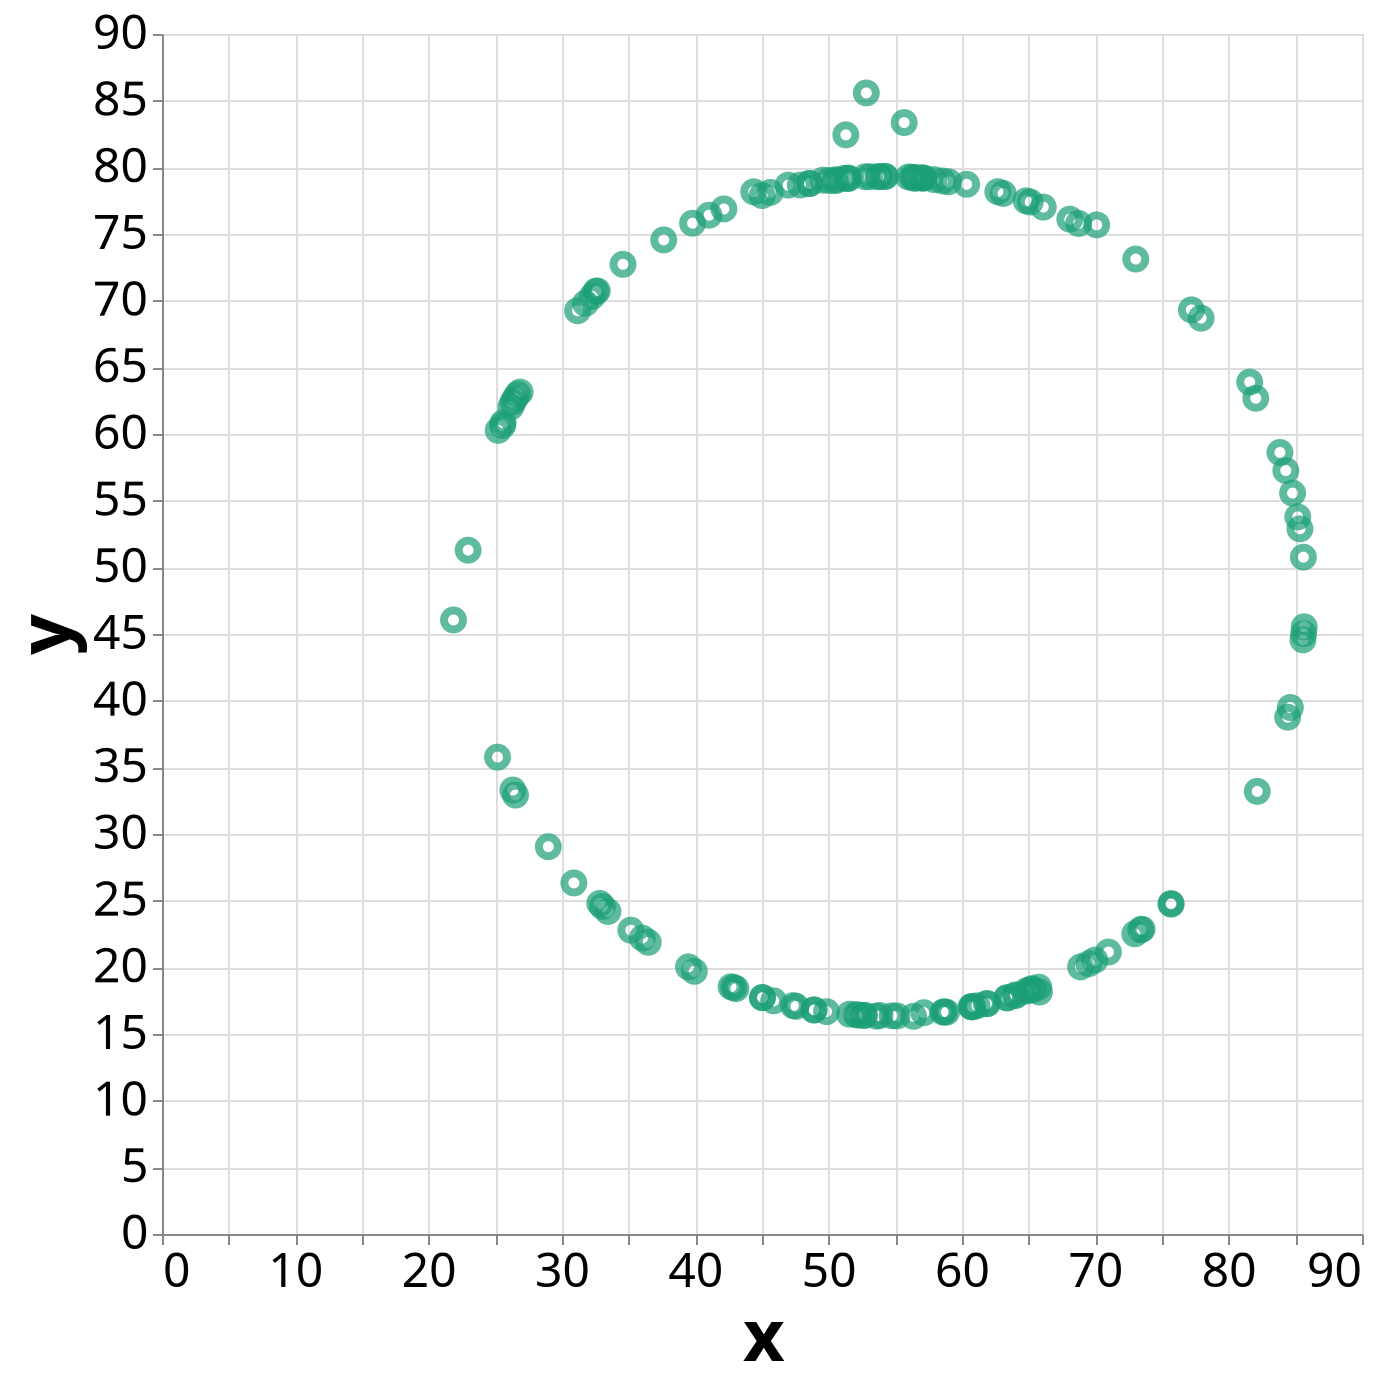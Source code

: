 {
  "config": {
    "view": {
      "width": 400,
      "height": 300
    },
    "mark": {
      "tooltip": null
    },
    "axis": {
      "labelFontSize": 24,
      "titleFontSize": 36
    }
  },
  "data": {
    "name": "data-d4a20a4434b7d7a639d51b6ba86cd730"
  },
  "mark": {
    "type": "point",
    "color": "#1b9e77"
  },
  "encoding": {
    "size": {
      "value": 90
    },
    "strokeWidth": {
      "value": 4
    },
    "x": {
      "type": "quantitative",
      "field": "x"
    },
    "y": {
      "type": "quantitative",
      "field": "y"
    }
  },
  "height": 600,
  "width": 600,
  "$schema": "https://vega.github.io/schema/vega-lite/v5.json",
  "datasets": {
    "data-d4a20a4434b7d7a639d51b6ba86cd730": [
      {
        "dataset": "circle",
        "x": 55.993030151300005,
        "y": 79.27726369770001
      },
      {
        "dataset": "circle",
        "x": 50.0322537946,
        "y": 79.013071199
      },
      {
        "dataset": "circle",
        "x": 51.288458659300005,
        "y": 82.4359398425
      },
      {
        "dataset": "circle",
        "x": 51.170536887299995,
        "y": 79.1652941091
      },
      {
        "dataset": "circle",
        "x": 44.377914528699996,
        "y": 78.1646280036
      },
      {
        "dataset": "circle",
        "x": 45.0102700721,
        "y": 77.8808631153
      },
      {
        "dataset": "circle",
        "x": 48.559816719,
        "y": 78.7883706035
      },
      {
        "dataset": "circle",
        "x": 42.1422682922,
        "y": 76.88063455439999
      },
      {
        "dataset": "circle",
        "x": 41.0269715735,
        "y": 76.4095884613
      },
      {
        "dataset": "circle",
        "x": 34.5753090115,
        "y": 72.7248411845
      },
      {
        "dataset": "circle",
        "x": 31.1686007236,
        "y": 69.24542131930001
      },
      {
        "dataset": "circle",
        "x": 32.6442540714,
        "y": 70.7325550334
      },
      {
        "dataset": "circle",
        "x": 26.666645653899998,
        "y": 62.98097120520001
      },
      {
        "dataset": "circle",
        "x": 26.459262327399998,
        "y": 62.6346733709
      },
      {
        "dataset": "circle",
        "x": 25.538007646500002,
        "y": 60.6302361093
      },
      {
        "dataset": "circle",
        "x": 26.3207111933,
        "y": 62.396281118599994
      },
      {
        "dataset": "circle",
        "x": 26.1633874648,
        "y": 62.02681489850001
      },
      {
        "dataset": "circle",
        "x": 25.2137904611,
        "y": 60.273398601800004
      },
      {
        "dataset": "circle",
        "x": 26.8595295604,
        "y": 63.14183467270001
      },
      {
        "dataset": "circle",
        "x": 31.7606691716,
        "y": 69.7976553936
      },
      {
        "dataset": "circle",
        "x": 39.793290574400004,
        "y": 75.8079642168
      },
      {
        "dataset": "circle",
        "x": 45.6174391854,
        "y": 78.11997022770001
      },
      {
        "dataset": "circle",
        "x": 53.7714606827,
        "y": 79.3029316435
      },
      {
        "dataset": "circle",
        "x": 56.4514336733,
        "y": 79.2471070208
      },
      {
        "dataset": "circle",
        "x": 66.0937201989,
        "y": 77.01781826060001
      },
      {
        "dataset": "circle",
        "x": 56.9258394194,
        "y": 79.20631862260001
      },
      {
        "dataset": "circle",
        "x": 58.9882538467,
        "y": 78.9172589554
      },
      {
        "dataset": "circle",
        "x": 57.902266053299996,
        "y": 79.0808678187
      },
      {
        "dataset": "circle",
        "x": 64.81286695680001,
        "y": 77.4869389235
      },
      {
        "dataset": "circle",
        "x": 60.3497935166,
        "y": 78.7294458673
      },
      {
        "dataset": "circle",
        "x": 48.890555756000005,
        "y": 16.8065435154
      },
      {
        "dataset": "circle",
        "x": 47.549506348,
        "y": 17.0714045245
      },
      {
        "dataset": "circle",
        "x": 30.889430825700003,
        "y": 26.3290372348
      },
      {
        "dataset": "circle",
        "x": 28.972835724,
        "y": 29.0504689185
      },
      {
        "dataset": "circle",
        "x": 35.1613607523,
        "y": 22.7868496473
      },
      {
        "dataset": "circle",
        "x": 45.870369168500005,
        "y": 17.4893933655
      },
      {
        "dataset": "circle",
        "x": 32.8314206076,
        "y": 24.797538145900003
      },
      {
        "dataset": "circle",
        "x": 39.4855747899,
        "y": 20.0330500489
      },
      {
        "dataset": "circle",
        "x": 33.446182931399996,
        "y": 24.1906434075
      },
      {
        "dataset": "circle",
        "x": 21.863581275599998,
        "y": 46.0525933457
      },
      {
        "dataset": "circle",
        "x": 25.1658708449,
        "y": 35.7666139539
      },
      {
        "dataset": "circle",
        "x": 22.9594789762,
        "y": 51.2877067934
      },
      {
        "dataset": "circle",
        "x": 25.586055241500002,
        "y": 60.846583358500006
      },
      {
        "dataset": "circle",
        "x": 26.314310067199997,
        "y": 33.297168103800004
      },
      {
        "dataset": "circle",
        "x": 33.037301251,
        "y": 24.5644624921
      },
      {
        "dataset": "circle",
        "x": 36.4688894772,
        "y": 21.8761144725
      },
      {
        "dataset": "circle",
        "x": 26.5135531009,
        "y": 32.918749817800006
      },
      {
        "dataset": "circle",
        "x": 36.0270912125,
        "y": 22.1954385395
      },
      {
        "dataset": "circle",
        "x": 42.681040412899996,
        "y": 18.5425361977
      },
      {
        "dataset": "circle",
        "x": 45.04107712729999,
        "y": 17.7345177303
      },
      {
        "dataset": "circle",
        "x": 47.352416455699995,
        "y": 17.134745426400002
      },
      {
        "dataset": "circle",
        "x": 53.8461940322,
        "y": 16.3873180961
      },
      {
        "dataset": "circle",
        "x": 55.129639383500006,
        "y": 16.353246871099998
      },
      {
        "dataset": "circle",
        "x": 52.188119961700004,
        "y": 16.4182174652
      },
      {
        "dataset": "circle",
        "x": 58.672663084499995,
        "y": 16.6633724322
      },
      {
        "dataset": "circle",
        "x": 82.1443116037,
        "y": 33.1952218669
      },
      {
        "dataset": "circle",
        "x": 75.6865711383,
        "y": 24.7415103908
      },
      {
        "dataset": "circle",
        "x": 85.344964503,
        "y": 52.886419866000004
      },
      {
        "dataset": "circle",
        "x": 83.8446535127,
        "y": 58.616060230500004
      },
      {
        "dataset": "circle",
        "x": 85.66476066,
        "y": 45.5427527692
      },
      {
        "dataset": "circle",
        "x": 77.931004934,
        "y": 68.6900618808
      },
      {
        "dataset": "circle",
        "x": 73.0318330209,
        "y": 73.12057473
      },
      {
        "dataset": "circle",
        "x": 70.1028044999,
        "y": 75.6832068542
      },
      {
        "dataset": "circle",
        "x": 57.1446946889,
        "y": 79.1941025922
      },
      {
        "dataset": "circle",
        "x": 46.9624619942,
        "y": 78.6665589963
      },
      {
        "dataset": "circle",
        "x": 50.5649338128,
        "y": 79.0772985529
      },
      {
        "dataset": "circle",
        "x": 53.7196765696,
        "y": 79.306936167
      },
      {
        "dataset": "circle",
        "x": 54.2002323226,
        "y": 79.3250023354
      },
      {
        "dataset": "circle",
        "x": 47.875198343,
        "y": 78.6758534295
      },
      {
        "dataset": "circle",
        "x": 51.473458514899995,
        "y": 79.1598669963
      },
      {
        "dataset": "circle",
        "x": 52.7512222162,
        "y": 79.2936599344
      },
      {
        "dataset": "circle",
        "x": 48.5622230047,
        "y": 78.7823835275
      },
      {
        "dataset": "circle",
        "x": 53.0812416908,
        "y": 79.2972507654
      },
      {
        "dataset": "circle",
        "x": 56.475383373999996,
        "y": 79.1678400979
      },
      {
        "dataset": "circle",
        "x": 49.570911405,
        "y": 79.0381238831
      },
      {
        "dataset": "circle",
        "x": 37.6277032991,
        "y": 74.5575043418
      },
      {
        "dataset": "circle",
        "x": 32.2637000863,
        "y": 70.3166389012
      },
      {
        "dataset": "circle",
        "x": 32.542380336,
        "y": 70.7024172063
      },
      {
        "dataset": "circle",
        "x": 52.825017192299995,
        "y": 85.5781338795
      },
      {
        "dataset": "circle",
        "x": 58.528289540699994,
        "y": 78.9787042541
      },
      {
        "dataset": "circle",
        "x": 56.265834263,
        "y": 79.2529394854
      },
      {
        "dataset": "circle",
        "x": 57.075892419300004,
        "y": 79.1939225382
      },
      {
        "dataset": "circle",
        "x": 54.2564023808,
        "y": 79.3138648504
      },
      {
        "dataset": "circle",
        "x": 62.6856712475,
        "y": 78.1747432719
      },
      {
        "dataset": "circle",
        "x": 68.0856058616,
        "y": 76.1123175001
      },
      {
        "dataset": "circle",
        "x": 65.1181219632,
        "y": 77.3991884543
      },
      {
        "dataset": "circle",
        "x": 68.7456312971,
        "y": 75.7900554548
      },
      {
        "dataset": "circle",
        "x": 63.0902251412,
        "y": 78.041409495
      },
      {
        "dataset": "circle",
        "x": 77.2045893204,
        "y": 69.3121497658
      },
      {
        "dataset": "circle",
        "x": 82.0339084758,
        "y": 62.6818697859
      },
      {
        "dataset": "circle",
        "x": 81.5779459183,
        "y": 63.8949255005
      },
      {
        "dataset": "circle",
        "x": 85.1801432805,
        "y": 53.78167666069999
      },
      {
        "dataset": "circle",
        "x": 84.28682499359999,
        "y": 57.2561680896
      },
      {
        "dataset": "circle",
        "x": 85.62248671260001,
        "y": 45.0241658646
      },
      {
        "dataset": "circle",
        "x": 85.6044990156,
        "y": 50.762337905500004
      },
      {
        "dataset": "circle",
        "x": 84.4247858276,
        "y": 38.761410164000004
      },
      {
        "dataset": "circle",
        "x": 85.570985078,
        "y": 44.560096439700004
      },
      {
        "dataset": "circle",
        "x": 84.62672420060001,
        "y": 39.4870775084
      },
      {
        "dataset": "circle",
        "x": 73.39615492520001,
        "y": 22.816247942600004
      },
      {
        "dataset": "circle",
        "x": 73.5074477338,
        "y": 22.8569887644
      },
      {
        "dataset": "circle",
        "x": 63.356488113500006,
        "y": 17.7240688424
      },
      {
        "dataset": "circle",
        "x": 72.9590468722,
        "y": 22.5114998325
      },
      {
        "dataset": "circle",
        "x": 64.0208416469,
        "y": 17.8835812521
      },
      {
        "dataset": "circle",
        "x": 61.124463241,
        "y": 17.1163533592
      },
      {
        "dataset": "circle",
        "x": 75.6742073297,
        "y": 24.782500965700002
      },
      {
        "dataset": "circle",
        "x": 69.51358315739999,
        "y": 20.2793578927
      },
      {
        "dataset": "circle",
        "x": 58.572135466899994,
        "y": 16.642703808
      },
      {
        "dataset": "circle",
        "x": 70.98194098649999,
        "y": 21.145888103900003
      },
      {
        "dataset": "circle",
        "x": 65.2230303973,
        "y": 18.3971951223
      },
      {
        "dataset": "circle",
        "x": 65.3150439093,
        "y": 18.3337482986
      },
      {
        "dataset": "circle",
        "x": 64.0102406778,
        "y": 17.9244781912
      },
      {
        "dataset": "circle",
        "x": 57.140935929399994,
        "y": 16.598610543699998
      },
      {
        "dataset": "circle",
        "x": 56.365153255200006,
        "y": 16.3265463742
      },
      {
        "dataset": "circle",
        "x": 43.046183241,
        "y": 18.4025593948
      },
      {
        "dataset": "circle",
        "x": 52.081755558199994,
        "y": 16.4538745312
      },
      {
        "dataset": "circle",
        "x": 42.8790365154,
        "y": 18.4894110252
      },
      {
        "dataset": "circle",
        "x": 51.5669948027,
        "y": 16.4857136372
      },
      {
        "dataset": "circle",
        "x": 58.8391251216,
        "y": 16.6376352154
      },
      {
        "dataset": "circle",
        "x": 60.7557891374,
        "y": 17.0332315064
      },
      {
        "dataset": "circle",
        "x": 54.761156118100004,
        "y": 16.3661890954
      },
      {
        "dataset": "circle",
        "x": 53.5699050003,
        "y": 16.339712550599998
      },
      {
        "dataset": "circle",
        "x": 48.914618241599996,
        "y": 16.7986370826
      },
      {
        "dataset": "circle",
        "x": 52.646137306899995,
        "y": 16.3848363836
      },
      {
        "dataset": "circle",
        "x": 49.8384929905,
        "y": 16.6763302777
      },
      {
        "dataset": "circle",
        "x": 52.6840664009,
        "y": 16.4079627826
      },
      {
        "dataset": "circle",
        "x": 65.8072190346,
        "y": 18.1407649473
      },
      {
        "dataset": "circle",
        "x": 60.6739209233,
        "y": 17.0518023644
      },
      {
        "dataset": "circle",
        "x": 63.394712866000006,
        "y": 17.7005351354
      },
      {
        "dataset": "circle",
        "x": 64.8020094467,
        "y": 18.2168786335
      },
      {
        "dataset": "circle",
        "x": 65.0259398087,
        "y": 18.2878245002
      },
      {
        "dataset": "circle",
        "x": 65.7555515404,
        "y": 18.5162158303
      },
      {
        "dataset": "circle",
        "x": 69.9677341245,
        "y": 20.5389887758
      },
      {
        "dataset": "circle",
        "x": 68.8927840241,
        "y": 20.0324488429
      },
      {
        "dataset": "circle",
        "x": 61.8265465579,
        "y": 17.2696554452
      },
      {
        "dataset": "circle",
        "x": 60.7879700808,
        "y": 17.046204858299998
      },
      {
        "dataset": "circle",
        "x": 61.9156096372,
        "y": 17.282191222799998
      },
      {
        "dataset": "circle",
        "x": 45.028997533100004,
        "y": 17.7244473049
      },
      {
        "dataset": "circle",
        "x": 39.921362808400005,
        "y": 19.7018495281
      },
      {
        "dataset": "circle",
        "x": 84.79427787510001,
        "y": 55.568650373500006
      },
      {
        "dataset": "circle",
        "x": 55.662958744899996,
        "y": 83.35647962430001
      },
      {
        "dataset": "circle",
        "x": 50.4922475132,
        "y": 78.997532065
      },
      {
        "dataset": "circle",
        "x": 51.4671011416,
        "y": 79.2018445773
      }
    ]
  }
}